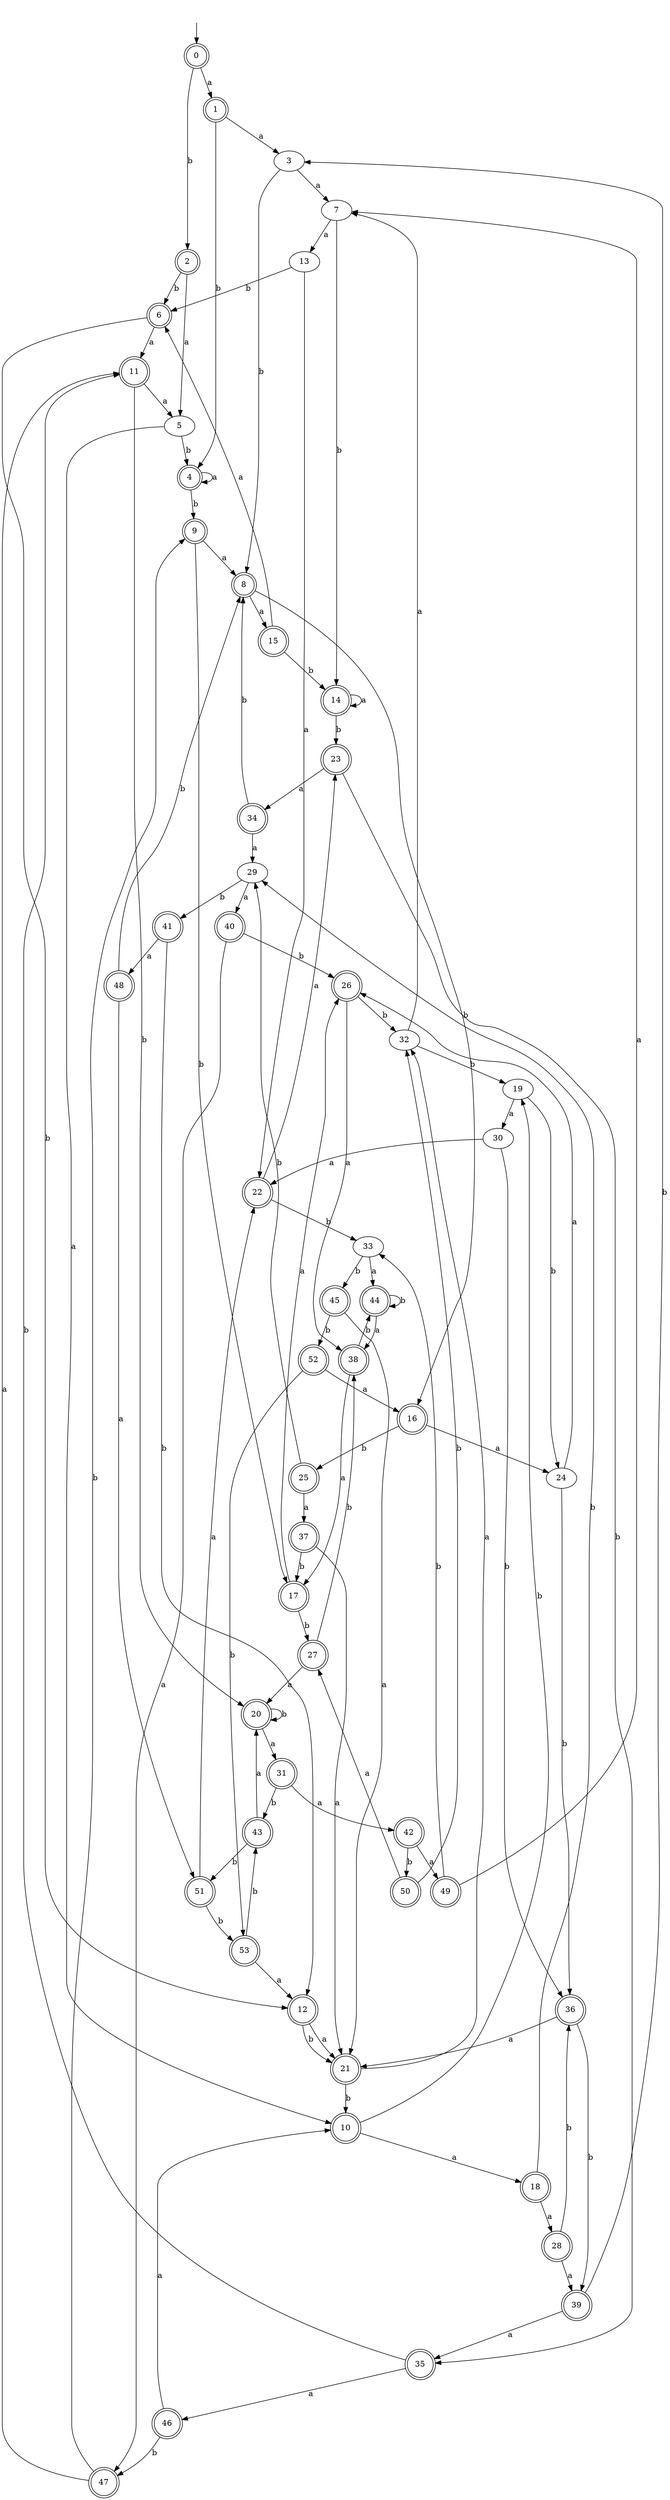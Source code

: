 digraph RandomDFA {
  __start0 [label="", shape=none];
  __start0 -> 0 [label=""];
  0 [shape=circle] [shape=doublecircle]
  0 -> 1 [label="a"]
  0 -> 2 [label="b"]
  1 [shape=doublecircle]
  1 -> 3 [label="a"]
  1 -> 4 [label="b"]
  2 [shape=doublecircle]
  2 -> 5 [label="a"]
  2 -> 6 [label="b"]
  3
  3 -> 7 [label="a"]
  3 -> 8 [label="b"]
  4 [shape=doublecircle]
  4 -> 4 [label="a"]
  4 -> 9 [label="b"]
  5
  5 -> 10 [label="a"]
  5 -> 4 [label="b"]
  6 [shape=doublecircle]
  6 -> 11 [label="a"]
  6 -> 12 [label="b"]
  7
  7 -> 13 [label="a"]
  7 -> 14 [label="b"]
  8 [shape=doublecircle]
  8 -> 15 [label="a"]
  8 -> 16 [label="b"]
  9 [shape=doublecircle]
  9 -> 8 [label="a"]
  9 -> 17 [label="b"]
  10 [shape=doublecircle]
  10 -> 18 [label="a"]
  10 -> 19 [label="b"]
  11 [shape=doublecircle]
  11 -> 5 [label="a"]
  11 -> 20 [label="b"]
  12 [shape=doublecircle]
  12 -> 21 [label="a"]
  12 -> 21 [label="b"]
  13
  13 -> 22 [label="a"]
  13 -> 6 [label="b"]
  14 [shape=doublecircle]
  14 -> 14 [label="a"]
  14 -> 23 [label="b"]
  15 [shape=doublecircle]
  15 -> 6 [label="a"]
  15 -> 14 [label="b"]
  16 [shape=doublecircle]
  16 -> 24 [label="a"]
  16 -> 25 [label="b"]
  17 [shape=doublecircle]
  17 -> 26 [label="a"]
  17 -> 27 [label="b"]
  18 [shape=doublecircle]
  18 -> 28 [label="a"]
  18 -> 29 [label="b"]
  19
  19 -> 30 [label="a"]
  19 -> 24 [label="b"]
  20 [shape=doublecircle]
  20 -> 31 [label="a"]
  20 -> 20 [label="b"]
  21 [shape=doublecircle]
  21 -> 32 [label="a"]
  21 -> 10 [label="b"]
  22 [shape=doublecircle]
  22 -> 23 [label="a"]
  22 -> 33 [label="b"]
  23 [shape=doublecircle]
  23 -> 34 [label="a"]
  23 -> 35 [label="b"]
  24
  24 -> 26 [label="a"]
  24 -> 36 [label="b"]
  25 [shape=doublecircle]
  25 -> 37 [label="a"]
  25 -> 29 [label="b"]
  26 [shape=doublecircle]
  26 -> 38 [label="a"]
  26 -> 32 [label="b"]
  27 [shape=doublecircle]
  27 -> 20 [label="a"]
  27 -> 38 [label="b"]
  28 [shape=doublecircle]
  28 -> 39 [label="a"]
  28 -> 36 [label="b"]
  29
  29 -> 40 [label="a"]
  29 -> 41 [label="b"]
  30
  30 -> 22 [label="a"]
  30 -> 36 [label="b"]
  31 [shape=doublecircle]
  31 -> 42 [label="a"]
  31 -> 43 [label="b"]
  32
  32 -> 7 [label="a"]
  32 -> 19 [label="b"]
  33
  33 -> 44 [label="a"]
  33 -> 45 [label="b"]
  34 [shape=doublecircle]
  34 -> 29 [label="a"]
  34 -> 8 [label="b"]
  35 [shape=doublecircle]
  35 -> 46 [label="a"]
  35 -> 11 [label="b"]
  36 [shape=doublecircle]
  36 -> 21 [label="a"]
  36 -> 39 [label="b"]
  37 [shape=doublecircle]
  37 -> 21 [label="a"]
  37 -> 17 [label="b"]
  38 [shape=doublecircle]
  38 -> 17 [label="a"]
  38 -> 44 [label="b"]
  39 [shape=doublecircle]
  39 -> 35 [label="a"]
  39 -> 3 [label="b"]
  40 [shape=doublecircle]
  40 -> 47 [label="a"]
  40 -> 26 [label="b"]
  41 [shape=doublecircle]
  41 -> 48 [label="a"]
  41 -> 12 [label="b"]
  42 [shape=doublecircle]
  42 -> 49 [label="a"]
  42 -> 50 [label="b"]
  43 [shape=doublecircle]
  43 -> 20 [label="a"]
  43 -> 51 [label="b"]
  44 [shape=doublecircle]
  44 -> 38 [label="a"]
  44 -> 44 [label="b"]
  45 [shape=doublecircle]
  45 -> 21 [label="a"]
  45 -> 52 [label="b"]
  46 [shape=doublecircle]
  46 -> 10 [label="a"]
  46 -> 47 [label="b"]
  47 [shape=doublecircle]
  47 -> 11 [label="a"]
  47 -> 9 [label="b"]
  48 [shape=doublecircle]
  48 -> 51 [label="a"]
  48 -> 8 [label="b"]
  49 [shape=doublecircle]
  49 -> 7 [label="a"]
  49 -> 33 [label="b"]
  50 [shape=doublecircle]
  50 -> 27 [label="a"]
  50 -> 32 [label="b"]
  51 [shape=doublecircle]
  51 -> 22 [label="a"]
  51 -> 53 [label="b"]
  52 [shape=doublecircle]
  52 -> 16 [label="a"]
  52 -> 53 [label="b"]
  53 [shape=doublecircle]
  53 -> 12 [label="a"]
  53 -> 43 [label="b"]
}
